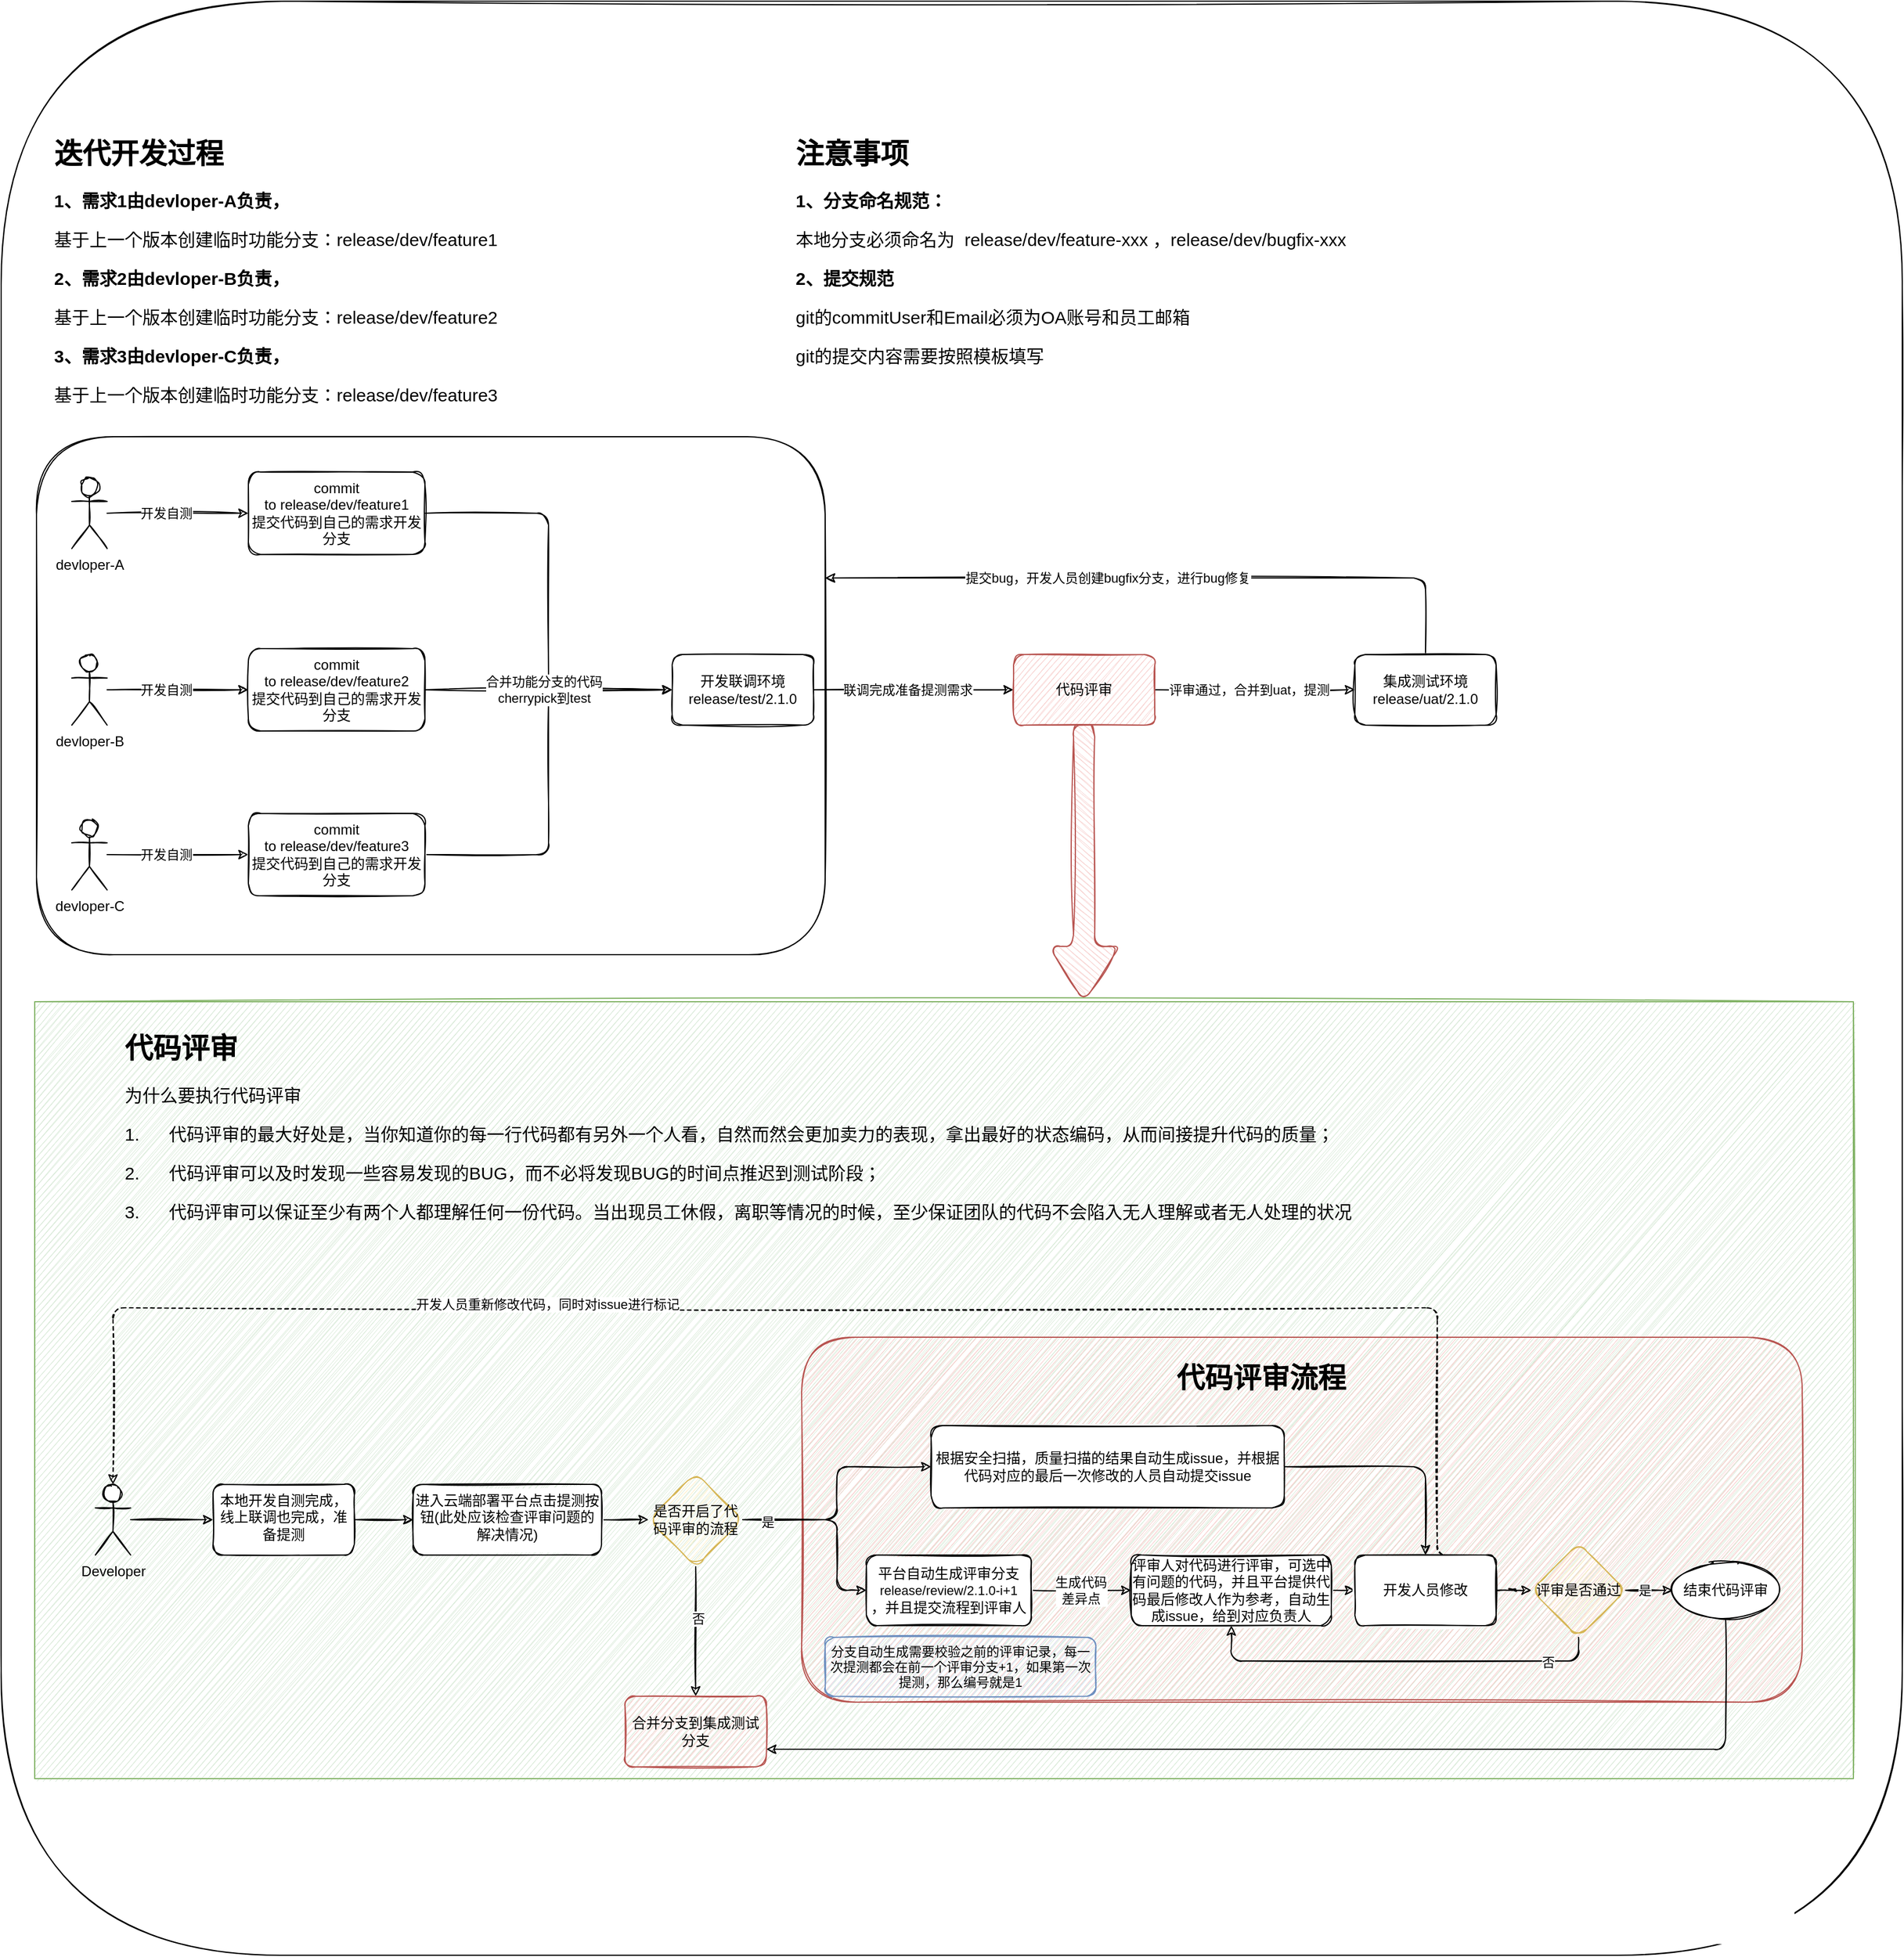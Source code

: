 <mxfile version="20.3.0" type="github" pages="2">
  <diagram id="R8IiflEz0d23TfFEJtmY" name="第 1 页">
    <mxGraphModel dx="2214" dy="1113" grid="1" gridSize="10" guides="1" tooltips="1" connect="1" arrows="1" fold="1" page="1" pageScale="1" pageWidth="827" pageHeight="1169" math="0" shadow="0">
      <root>
        <mxCell id="0" />
        <mxCell id="1" parent="0" />
        <mxCell id="WAr3PEvsFhnmKJyq8Ucf-85" value="" style="rounded=1;whiteSpace=wrap;html=1;sketch=1;hachureGap=4;fontFamily=Architects Daughter;fontSource=https%3A%2F%2Ffonts.googleapis.com%2Fcss%3Ffamily%3DArchitects%2BDaughter;fontSize=20;" vertex="1" parent="1">
          <mxGeometry y="330" width="1615" height="1660" as="geometry" />
        </mxCell>
        <mxCell id="WAr3PEvsFhnmKJyq8Ucf-88" value="" style="rounded=0;whiteSpace=wrap;html=1;sketch=1;hachureGap=4;fontFamily=Architects Daughter;fontSource=https%3A%2F%2Ffonts.googleapis.com%2Fcss%3Ffamily%3DArchitects%2BDaughter;fontSize=20;fillColor=#d5e8d4;strokeColor=#82b366;" vertex="1" parent="1">
          <mxGeometry x="28.5" y="1180" width="1545" height="660" as="geometry" />
        </mxCell>
        <mxCell id="WAr3PEvsFhnmKJyq8Ucf-60" value="" style="rounded=1;whiteSpace=wrap;html=1;fillColor=#f8cecc;strokeColor=#b85450;sketch=1;" vertex="1" parent="1">
          <mxGeometry x="680" y="1465" width="850" height="310" as="geometry" />
        </mxCell>
        <mxCell id="WAr3PEvsFhnmKJyq8Ucf-42" value="" style="rounded=1;whiteSpace=wrap;html=1;sketch=1;" vertex="1" parent="1">
          <mxGeometry x="30" y="700" width="670" height="440" as="geometry" />
        </mxCell>
        <mxCell id="WAr3PEvsFhnmKJyq8Ucf-18" value="" style="edgeStyle=orthogonalEdgeStyle;rounded=1;orthogonalLoop=1;jettySize=auto;html=1;sketch=1;" edge="1" parent="1" source="WAr3PEvsFhnmKJyq8Ucf-9" target="WAr3PEvsFhnmKJyq8Ucf-17">
          <mxGeometry relative="1" as="geometry" />
        </mxCell>
        <mxCell id="WAr3PEvsFhnmKJyq8Ucf-23" value="开发自测" style="edgeLabel;html=1;align=center;verticalAlign=middle;resizable=0;points=[];sketch=1;rounded=1;" vertex="1" connectable="0" parent="WAr3PEvsFhnmKJyq8Ucf-18">
          <mxGeometry x="-0.289" y="1" relative="1" as="geometry">
            <mxPoint x="7" y="1" as="offset" />
          </mxGeometry>
        </mxCell>
        <mxCell id="WAr3PEvsFhnmKJyq8Ucf-9" value="devloper-A" style="shape=umlActor;verticalLabelPosition=bottom;verticalAlign=top;html=1;outlineConnect=0;sketch=1;rounded=1;" vertex="1" parent="1">
          <mxGeometry x="60" y="735" width="30" height="60" as="geometry" />
        </mxCell>
        <mxCell id="WAr3PEvsFhnmKJyq8Ucf-20" value="" style="edgeStyle=orthogonalEdgeStyle;rounded=1;orthogonalLoop=1;jettySize=auto;html=1;sketch=1;" edge="1" parent="1" source="WAr3PEvsFhnmKJyq8Ucf-10" target="WAr3PEvsFhnmKJyq8Ucf-19">
          <mxGeometry relative="1" as="geometry" />
        </mxCell>
        <mxCell id="WAr3PEvsFhnmKJyq8Ucf-24" value="开发自测" style="edgeLabel;html=1;align=center;verticalAlign=middle;resizable=0;points=[];sketch=1;rounded=1;" vertex="1" connectable="0" parent="WAr3PEvsFhnmKJyq8Ucf-20">
          <mxGeometry x="-0.623" relative="1" as="geometry">
            <mxPoint x="27" as="offset" />
          </mxGeometry>
        </mxCell>
        <mxCell id="WAr3PEvsFhnmKJyq8Ucf-10" value="devloper-B" style="shape=umlActor;verticalLabelPosition=bottom;verticalAlign=top;html=1;outlineConnect=0;sketch=1;rounded=1;" vertex="1" parent="1">
          <mxGeometry x="60" y="885" width="30" height="60" as="geometry" />
        </mxCell>
        <mxCell id="WAr3PEvsFhnmKJyq8Ucf-22" value="" style="edgeStyle=orthogonalEdgeStyle;rounded=1;orthogonalLoop=1;jettySize=auto;html=1;sketch=1;" edge="1" parent="1" source="WAr3PEvsFhnmKJyq8Ucf-11" target="WAr3PEvsFhnmKJyq8Ucf-21">
          <mxGeometry relative="1" as="geometry" />
        </mxCell>
        <mxCell id="WAr3PEvsFhnmKJyq8Ucf-25" value="开发自测" style="edgeLabel;html=1;align=center;verticalAlign=middle;resizable=0;points=[];sketch=1;rounded=1;" vertex="1" connectable="0" parent="WAr3PEvsFhnmKJyq8Ucf-22">
          <mxGeometry x="-0.632" y="2" relative="1" as="geometry">
            <mxPoint x="28" y="2" as="offset" />
          </mxGeometry>
        </mxCell>
        <mxCell id="WAr3PEvsFhnmKJyq8Ucf-11" value="devloper-C" style="shape=umlActor;verticalLabelPosition=bottom;verticalAlign=top;html=1;outlineConnect=0;sketch=1;rounded=1;" vertex="1" parent="1">
          <mxGeometry x="60" y="1025" width="30" height="60" as="geometry" />
        </mxCell>
        <mxCell id="WAr3PEvsFhnmKJyq8Ucf-12" value="&lt;h1&gt;迭代开发过程&lt;/h1&gt;&lt;p style=&quot;font-size: 15px;&quot;&gt;&lt;b style=&quot;&quot;&gt;&lt;font style=&quot;font-size: 15px;&quot;&gt;1、需求1由devloper-A负责，&lt;/font&gt;&lt;/b&gt;&lt;/p&gt;&lt;p style=&quot;font-size: 15px;&quot;&gt;&lt;font style=&quot;font-size: 15px;&quot;&gt;基于上一个版本创建临时功能分支：release/dev/feature1&lt;/font&gt;&lt;/p&gt;&lt;p style=&quot;font-size: 15px;&quot;&gt;&lt;b&gt;&lt;font style=&quot;font-size: 15px;&quot;&gt;2、需求2由devloper-B负责，&lt;/font&gt;&lt;/b&gt;&lt;/p&gt;&lt;font style=&quot;font-size: 15px;&quot;&gt;基于上一个版本创建临时功能分支：release/dev/feature2&lt;/font&gt;&lt;p style=&quot;font-size: 15px;&quot;&gt;&lt;b&gt;&lt;font style=&quot;font-size: 15px;&quot;&gt;3、需求3由devloper-C负责，&lt;/font&gt;&lt;/b&gt;&lt;/p&gt;&lt;font style=&quot;font-size: 15px;&quot;&gt;基于上一个版本创建临时功能分支：release/dev/feature3&lt;/font&gt;" style="text;html=1;strokeColor=none;fillColor=none;spacing=5;spacingTop=-20;whiteSpace=wrap;overflow=hidden;rounded=1;sketch=1;" vertex="1" parent="1">
          <mxGeometry x="40" y="440" width="580" height="250" as="geometry" />
        </mxCell>
        <mxCell id="WAr3PEvsFhnmKJyq8Ucf-27" style="edgeStyle=orthogonalEdgeStyle;rounded=1;orthogonalLoop=1;jettySize=auto;html=1;exitX=1;exitY=0.5;exitDx=0;exitDy=0;entryX=0;entryY=0.5;entryDx=0;entryDy=0;sketch=1;" edge="1" parent="1" source="WAr3PEvsFhnmKJyq8Ucf-17" target="WAr3PEvsFhnmKJyq8Ucf-26">
          <mxGeometry relative="1" as="geometry" />
        </mxCell>
        <mxCell id="WAr3PEvsFhnmKJyq8Ucf-17" value="commit to&amp;nbsp;&lt;span style=&quot;text-align: left;&quot;&gt;release/dev/feature1&lt;/span&gt;&lt;br&gt;提交代码到自己的需求开发分支" style="whiteSpace=wrap;html=1;verticalAlign=top;sketch=1;rounded=1;" vertex="1" parent="1">
          <mxGeometry x="210" y="730" width="150" height="70" as="geometry" />
        </mxCell>
        <mxCell id="WAr3PEvsFhnmKJyq8Ucf-29" style="edgeStyle=orthogonalEdgeStyle;rounded=1;orthogonalLoop=1;jettySize=auto;html=1;exitX=1;exitY=0.5;exitDx=0;exitDy=0;entryX=0;entryY=0.5;entryDx=0;entryDy=0;sketch=1;" edge="1" parent="1" source="WAr3PEvsFhnmKJyq8Ucf-21" target="WAr3PEvsFhnmKJyq8Ucf-26">
          <mxGeometry relative="1" as="geometry" />
        </mxCell>
        <mxCell id="WAr3PEvsFhnmKJyq8Ucf-30" style="edgeStyle=orthogonalEdgeStyle;rounded=1;orthogonalLoop=1;jettySize=auto;html=1;exitX=1;exitY=0.5;exitDx=0;exitDy=0;entryX=0;entryY=0.5;entryDx=0;entryDy=0;sketch=1;" edge="1" parent="1" source="WAr3PEvsFhnmKJyq8Ucf-19" target="WAr3PEvsFhnmKJyq8Ucf-26">
          <mxGeometry relative="1" as="geometry" />
        </mxCell>
        <mxCell id="WAr3PEvsFhnmKJyq8Ucf-32" value="合并功能分支的代码&lt;br&gt;cherrypick到test" style="edgeLabel;html=1;align=center;verticalAlign=middle;resizable=0;points=[];sketch=1;rounded=1;" vertex="1" connectable="0" parent="WAr3PEvsFhnmKJyq8Ucf-30">
          <mxGeometry x="-0.244" y="2" relative="1" as="geometry">
            <mxPoint x="21" y="2" as="offset" />
          </mxGeometry>
        </mxCell>
        <mxCell id="WAr3PEvsFhnmKJyq8Ucf-19" value="commit to&amp;nbsp;&lt;span style=&quot;text-align: left;&quot;&gt;release/dev/feature2&lt;/span&gt;&lt;br&gt;提交代码到自己的需求开发分支" style="whiteSpace=wrap;html=1;verticalAlign=top;sketch=1;rounded=1;" vertex="1" parent="1">
          <mxGeometry x="210" y="880" width="150" height="70" as="geometry" />
        </mxCell>
        <mxCell id="WAr3PEvsFhnmKJyq8Ucf-21" value="commit to&amp;nbsp;&lt;span style=&quot;text-align: left;&quot;&gt;release/dev/feature3&lt;/span&gt;&lt;br&gt;提交代码到自己的需求开发分支" style="whiteSpace=wrap;html=1;verticalAlign=top;sketch=1;rounded=1;" vertex="1" parent="1">
          <mxGeometry x="210" y="1020" width="150" height="70" as="geometry" />
        </mxCell>
        <mxCell id="WAr3PEvsFhnmKJyq8Ucf-34" value="" style="edgeStyle=orthogonalEdgeStyle;rounded=1;orthogonalLoop=1;jettySize=auto;html=1;sketch=1;" edge="1" parent="1" source="WAr3PEvsFhnmKJyq8Ucf-26" target="WAr3PEvsFhnmKJyq8Ucf-33">
          <mxGeometry relative="1" as="geometry" />
        </mxCell>
        <mxCell id="WAr3PEvsFhnmKJyq8Ucf-35" value="联调完成准备提测需求" style="edgeLabel;html=1;align=center;verticalAlign=middle;resizable=0;points=[];sketch=1;rounded=1;" vertex="1" connectable="0" parent="WAr3PEvsFhnmKJyq8Ucf-34">
          <mxGeometry x="-0.264" relative="1" as="geometry">
            <mxPoint x="17" as="offset" />
          </mxGeometry>
        </mxCell>
        <mxCell id="WAr3PEvsFhnmKJyq8Ucf-26" value="开发联调环境&lt;br&gt;release/test/2.1.0" style="rounded=1;whiteSpace=wrap;html=1;sketch=1;" vertex="1" parent="1">
          <mxGeometry x="570" y="885" width="120" height="60" as="geometry" />
        </mxCell>
        <mxCell id="WAr3PEvsFhnmKJyq8Ucf-37" value="" style="edgeStyle=orthogonalEdgeStyle;rounded=1;orthogonalLoop=1;jettySize=auto;html=1;sketch=1;" edge="1" parent="1" source="WAr3PEvsFhnmKJyq8Ucf-33" target="WAr3PEvsFhnmKJyq8Ucf-36">
          <mxGeometry relative="1" as="geometry" />
        </mxCell>
        <mxCell id="WAr3PEvsFhnmKJyq8Ucf-38" value="评审通过，合并到uat，提测" style="edgeLabel;html=1;align=center;verticalAlign=middle;resizable=0;points=[];sketch=1;rounded=1;" vertex="1" connectable="0" parent="WAr3PEvsFhnmKJyq8Ucf-37">
          <mxGeometry x="-0.189" y="1" relative="1" as="geometry">
            <mxPoint x="11" y="1" as="offset" />
          </mxGeometry>
        </mxCell>
        <mxCell id="WAr3PEvsFhnmKJyq8Ucf-33" value="代码评审" style="rounded=1;whiteSpace=wrap;html=1;fillColor=#f8cecc;strokeColor=#b85450;sketch=1;" vertex="1" parent="1">
          <mxGeometry x="860" y="885" width="120" height="60" as="geometry" />
        </mxCell>
        <mxCell id="WAr3PEvsFhnmKJyq8Ucf-43" style="edgeStyle=orthogonalEdgeStyle;rounded=1;orthogonalLoop=1;jettySize=auto;html=1;exitX=0.5;exitY=0;exitDx=0;exitDy=0;sketch=1;" edge="1" parent="1" source="WAr3PEvsFhnmKJyq8Ucf-36">
          <mxGeometry relative="1" as="geometry">
            <mxPoint x="700" y="820" as="targetPoint" />
            <Array as="points">
              <mxPoint x="1210" y="820" />
            </Array>
          </mxGeometry>
        </mxCell>
        <mxCell id="WAr3PEvsFhnmKJyq8Ucf-44" value="提交bug，开发人员创建bugfix分支，进行bug修复" style="edgeLabel;html=1;align=center;verticalAlign=middle;resizable=0;points=[];sketch=1;rounded=1;" vertex="1" connectable="0" parent="WAr3PEvsFhnmKJyq8Ucf-43">
          <mxGeometry x="0.378" relative="1" as="geometry">
            <mxPoint x="61" as="offset" />
          </mxGeometry>
        </mxCell>
        <mxCell id="WAr3PEvsFhnmKJyq8Ucf-36" value="集成测试环境&lt;br&gt;release/uat/2.1.0" style="rounded=1;whiteSpace=wrap;html=1;sketch=1;" vertex="1" parent="1">
          <mxGeometry x="1150" y="885" width="120" height="60" as="geometry" />
        </mxCell>
        <mxCell id="WAr3PEvsFhnmKJyq8Ucf-39" value="&lt;h1&gt;代码评审&lt;/h1&gt;&lt;p style=&quot;font-size: 15px;&quot;&gt;&lt;font style=&quot;font-size: 15px;&quot;&gt;为什么要执行代码评审&lt;/font&gt;&lt;/p&gt;&lt;p style=&quot;font-size: 15px;&quot;&gt;&lt;font style=&quot;font-size: 15px;&quot;&gt;1.&amp;nbsp; &amp;nbsp; &amp;nbsp; 代码评审的最大好处是，当你知道你的每一行代码都有另外一个人看，自然而然会更加卖力的表现，拿出最好的状态编码，从而间接提升代码的质量；&lt;/font&gt;&lt;/p&gt;&lt;p style=&quot;font-size: 15px;&quot;&gt;&lt;font style=&quot;font-size: 15px;&quot;&gt;2.&amp;nbsp; &amp;nbsp; &amp;nbsp; 代码评审可以及时发现一些容易发现的BUG，而不必将发现BUG的时间点推迟到测试阶段；&lt;/font&gt;&lt;/p&gt;&lt;p style=&quot;font-size: 15px;&quot;&gt;&lt;font style=&quot;font-size: 15px;&quot;&gt;3.&amp;nbsp; &amp;nbsp; &amp;nbsp; 代码评审可以保证至少有两个人都理解任何一份代码。当出现员工休假，离职等情况的时候，至少保证团队的代码不会陷入无人理解或者无人处理的状况&lt;/font&gt;&lt;/p&gt;&lt;p&gt;&lt;br&gt;&lt;/p&gt;" style="text;html=1;strokeColor=none;fillColor=none;spacing=5;spacingTop=-20;whiteSpace=wrap;overflow=hidden;rounded=1;sketch=1;" vertex="1" parent="1">
          <mxGeometry x="100" y="1200" width="1300" height="190" as="geometry" />
        </mxCell>
        <mxCell id="WAr3PEvsFhnmKJyq8Ucf-40" value="&lt;h1&gt;注意事项&lt;/h1&gt;&lt;p style=&quot;font-size: 15px;&quot;&gt;&lt;b style=&quot;&quot;&gt;&lt;font style=&quot;font-size: 15px;&quot;&gt;1、分支命名规范：&lt;/font&gt;&lt;/b&gt;&lt;/p&gt;&lt;p style=&quot;font-size: 15px;&quot;&gt;&lt;font style=&quot;font-size: 15px;&quot;&gt;本地分支必须命名为&amp;nbsp; release/dev/feature-xxx ，release/dev/bugfix-xxx&lt;/font&gt;&lt;/p&gt;&lt;p style=&quot;font-size: 15px;&quot;&gt;&lt;b style=&quot;&quot;&gt;&lt;font style=&quot;font-size: 15px;&quot;&gt;2、提交规范&lt;/font&gt;&lt;/b&gt;&lt;/p&gt;&lt;p style=&quot;font-size: 15px;&quot;&gt;&lt;font style=&quot;font-size: 15px;&quot;&gt;git的commitUser和Email必须为OA账号和员工邮箱&lt;br style=&quot;&quot;&gt;&lt;/font&gt;&lt;/p&gt;&lt;p style=&quot;font-size: 15px;&quot;&gt;&lt;font style=&quot;font-size: 15px;&quot;&gt;git的提交内容需要按照模板填写&lt;/font&gt;&lt;/p&gt;" style="text;html=1;strokeColor=none;fillColor=none;spacing=5;spacingTop=-20;whiteSpace=wrap;overflow=hidden;rounded=1;sketch=1;" vertex="1" parent="1">
          <mxGeometry x="670" y="440" width="500" height="230" as="geometry" />
        </mxCell>
        <mxCell id="WAr3PEvsFhnmKJyq8Ucf-47" value="" style="edgeStyle=orthogonalEdgeStyle;rounded=1;orthogonalLoop=1;jettySize=auto;html=1;sketch=1;" edge="1" parent="1" source="WAr3PEvsFhnmKJyq8Ucf-45" target="WAr3PEvsFhnmKJyq8Ucf-46">
          <mxGeometry relative="1" as="geometry" />
        </mxCell>
        <mxCell id="WAr3PEvsFhnmKJyq8Ucf-45" value="Developer" style="shape=umlActor;verticalLabelPosition=bottom;verticalAlign=top;html=1;outlineConnect=0;sketch=1;rounded=1;" vertex="1" parent="1">
          <mxGeometry x="80" y="1590" width="30" height="60" as="geometry" />
        </mxCell>
        <mxCell id="WAr3PEvsFhnmKJyq8Ucf-49" value="" style="edgeStyle=orthogonalEdgeStyle;rounded=1;orthogonalLoop=1;jettySize=auto;html=1;sketch=1;" edge="1" parent="1" source="WAr3PEvsFhnmKJyq8Ucf-46" target="WAr3PEvsFhnmKJyq8Ucf-48">
          <mxGeometry relative="1" as="geometry" />
        </mxCell>
        <mxCell id="WAr3PEvsFhnmKJyq8Ucf-46" value="本地开发自测完成，线上联调也完成，准备提测" style="whiteSpace=wrap;html=1;verticalAlign=top;sketch=1;rounded=1;" vertex="1" parent="1">
          <mxGeometry x="180" y="1590" width="120" height="60" as="geometry" />
        </mxCell>
        <mxCell id="WAr3PEvsFhnmKJyq8Ucf-51" value="" style="edgeStyle=orthogonalEdgeStyle;rounded=1;orthogonalLoop=1;jettySize=auto;html=1;sketch=1;" edge="1" parent="1" source="WAr3PEvsFhnmKJyq8Ucf-48" target="WAr3PEvsFhnmKJyq8Ucf-50">
          <mxGeometry relative="1" as="geometry" />
        </mxCell>
        <mxCell id="WAr3PEvsFhnmKJyq8Ucf-48" value="进入云端部署平台点击提测按钮(此处应该检查评审问题的解决情况)" style="whiteSpace=wrap;html=1;verticalAlign=top;sketch=1;rounded=1;" vertex="1" parent="1">
          <mxGeometry x="350" y="1590" width="160" height="60" as="geometry" />
        </mxCell>
        <mxCell id="WAr3PEvsFhnmKJyq8Ucf-53" value="" style="edgeStyle=orthogonalEdgeStyle;rounded=1;orthogonalLoop=1;jettySize=auto;html=1;sketch=1;" edge="1" parent="1" source="WAr3PEvsFhnmKJyq8Ucf-50" target="WAr3PEvsFhnmKJyq8Ucf-52">
          <mxGeometry relative="1" as="geometry">
            <Array as="points">
              <mxPoint x="710" y="1620" />
              <mxPoint x="710" y="1680" />
            </Array>
          </mxGeometry>
        </mxCell>
        <mxCell id="WAr3PEvsFhnmKJyq8Ucf-58" value="" style="edgeStyle=orthogonalEdgeStyle;rounded=1;orthogonalLoop=1;jettySize=auto;html=1;sketch=1;" edge="1" parent="1" source="WAr3PEvsFhnmKJyq8Ucf-50" target="WAr3PEvsFhnmKJyq8Ucf-57">
          <mxGeometry relative="1" as="geometry">
            <Array as="points">
              <mxPoint x="710" y="1620" />
              <mxPoint x="710" y="1575" />
            </Array>
          </mxGeometry>
        </mxCell>
        <mxCell id="WAr3PEvsFhnmKJyq8Ucf-76" value="是" style="edgeLabel;html=1;align=center;verticalAlign=middle;resizable=0;points=[];sketch=1;rounded=1;" vertex="1" connectable="0" parent="WAr3PEvsFhnmKJyq8Ucf-58">
          <mxGeometry x="-0.801" y="-2" relative="1" as="geometry">
            <mxPoint as="offset" />
          </mxGeometry>
        </mxCell>
        <mxCell id="WAr3PEvsFhnmKJyq8Ucf-74" value="" style="edgeStyle=orthogonalEdgeStyle;rounded=1;orthogonalLoop=1;jettySize=auto;html=1;sketch=1;" edge="1" parent="1" source="WAr3PEvsFhnmKJyq8Ucf-50" target="WAr3PEvsFhnmKJyq8Ucf-73">
          <mxGeometry relative="1" as="geometry" />
        </mxCell>
        <mxCell id="WAr3PEvsFhnmKJyq8Ucf-75" value="否" style="edgeLabel;html=1;align=center;verticalAlign=middle;resizable=0;points=[];sketch=1;rounded=1;" vertex="1" connectable="0" parent="WAr3PEvsFhnmKJyq8Ucf-74">
          <mxGeometry x="-0.2" y="2" relative="1" as="geometry">
            <mxPoint as="offset" />
          </mxGeometry>
        </mxCell>
        <mxCell id="WAr3PEvsFhnmKJyq8Ucf-50" value="是否开启了代码评审的流程" style="rhombus;whiteSpace=wrap;html=1;verticalAlign=middle;fillColor=#fff2cc;strokeColor=#d6b656;sketch=1;rounded=1;" vertex="1" parent="1">
          <mxGeometry x="550" y="1580" width="80" height="80" as="geometry" />
        </mxCell>
        <mxCell id="WAr3PEvsFhnmKJyq8Ucf-55" value="" style="edgeStyle=orthogonalEdgeStyle;rounded=1;orthogonalLoop=1;jettySize=auto;html=1;sketch=1;" edge="1" parent="1" source="WAr3PEvsFhnmKJyq8Ucf-52" target="WAr3PEvsFhnmKJyq8Ucf-54">
          <mxGeometry relative="1" as="geometry" />
        </mxCell>
        <mxCell id="WAr3PEvsFhnmKJyq8Ucf-84" value="生成代码&lt;br&gt;差异点" style="edgeLabel;html=1;align=center;verticalAlign=middle;resizable=0;points=[];fontSize=11;sketch=1;rounded=1;" vertex="1" connectable="0" parent="WAr3PEvsFhnmKJyq8Ucf-55">
          <mxGeometry x="-0.268" y="-1" relative="1" as="geometry">
            <mxPoint x="11" y="-1" as="offset" />
          </mxGeometry>
        </mxCell>
        <mxCell id="WAr3PEvsFhnmKJyq8Ucf-52" value="平台自动生成评审分支&lt;span style=&quot;font-size: 11px; background-color: rgb(255, 255, 255);&quot;&gt;release/review/2.1.0-i+1&lt;/span&gt;&lt;br&gt;，并且提交流程到评审人" style="whiteSpace=wrap;html=1;sketch=1;rounded=1;" vertex="1" parent="1">
          <mxGeometry x="735" y="1650" width="140" height="60" as="geometry" />
        </mxCell>
        <mxCell id="WAr3PEvsFhnmKJyq8Ucf-66" style="edgeStyle=orthogonalEdgeStyle;rounded=1;orthogonalLoop=1;jettySize=auto;html=1;exitX=1;exitY=0.5;exitDx=0;exitDy=0;entryX=0;entryY=0.5;entryDx=0;entryDy=0;sketch=1;" edge="1" parent="1" source="WAr3PEvsFhnmKJyq8Ucf-54" target="WAr3PEvsFhnmKJyq8Ucf-59">
          <mxGeometry relative="1" as="geometry" />
        </mxCell>
        <mxCell id="WAr3PEvsFhnmKJyq8Ucf-54" value="评审人对代码进行评审，可选中有问题的代码，并且平台提供代码最后修改人作为参考，自动生成issue，给到对应负责人" style="whiteSpace=wrap;html=1;sketch=1;rounded=1;" vertex="1" parent="1">
          <mxGeometry x="960" y="1650" width="170" height="60" as="geometry" />
        </mxCell>
        <mxCell id="WAr3PEvsFhnmKJyq8Ucf-68" style="edgeStyle=orthogonalEdgeStyle;rounded=1;orthogonalLoop=1;jettySize=auto;html=1;exitX=1;exitY=0.5;exitDx=0;exitDy=0;entryX=0.5;entryY=0;entryDx=0;entryDy=0;sketch=1;" edge="1" parent="1" source="WAr3PEvsFhnmKJyq8Ucf-57" target="WAr3PEvsFhnmKJyq8Ucf-59">
          <mxGeometry relative="1" as="geometry" />
        </mxCell>
        <mxCell id="WAr3PEvsFhnmKJyq8Ucf-57" value="根据安全扫描，质量扫描的结果自动生成issue，并根据代码对应的最后一次修改的人员自动提交issue" style="whiteSpace=wrap;html=1;sketch=1;rounded=1;" vertex="1" parent="1">
          <mxGeometry x="790" y="1540" width="300" height="70" as="geometry" />
        </mxCell>
        <mxCell id="WAr3PEvsFhnmKJyq8Ucf-64" value="" style="edgeStyle=orthogonalEdgeStyle;rounded=1;orthogonalLoop=1;jettySize=auto;html=1;sketch=1;" edge="1" parent="1" source="WAr3PEvsFhnmKJyq8Ucf-59" target="WAr3PEvsFhnmKJyq8Ucf-63">
          <mxGeometry relative="1" as="geometry" />
        </mxCell>
        <mxCell id="WAr3PEvsFhnmKJyq8Ucf-79" style="edgeStyle=orthogonalEdgeStyle;rounded=1;orthogonalLoop=1;jettySize=auto;html=1;exitX=0.75;exitY=0;exitDx=0;exitDy=0;entryX=0.5;entryY=0;entryDx=0;entryDy=0;entryPerimeter=0;dashed=1;sketch=1;" edge="1" parent="1" source="WAr3PEvsFhnmKJyq8Ucf-59" target="WAr3PEvsFhnmKJyq8Ucf-45">
          <mxGeometry relative="1" as="geometry">
            <Array as="points">
              <mxPoint x="1220" y="1440" />
              <mxPoint x="95" y="1440" />
            </Array>
          </mxGeometry>
        </mxCell>
        <mxCell id="WAr3PEvsFhnmKJyq8Ucf-80" value="开发人员重新修改代码，同时对issue进行标记" style="edgeLabel;html=1;align=center;verticalAlign=middle;resizable=0;points=[];sketch=1;rounded=1;" vertex="1" connectable="0" parent="WAr3PEvsFhnmKJyq8Ucf-79">
          <mxGeometry x="0.311" y="-3" relative="1" as="geometry">
            <mxPoint as="offset" />
          </mxGeometry>
        </mxCell>
        <mxCell id="WAr3PEvsFhnmKJyq8Ucf-59" value="开发人员修改" style="rounded=1;whiteSpace=wrap;html=1;sketch=1;" vertex="1" parent="1">
          <mxGeometry x="1150" y="1650" width="120" height="60" as="geometry" />
        </mxCell>
        <mxCell id="WAr3PEvsFhnmKJyq8Ucf-61" value="代码评审流程" style="text;strokeColor=none;fillColor=none;html=1;fontSize=24;fontStyle=1;verticalAlign=middle;align=center;sketch=1;rounded=1;" vertex="1" parent="1">
          <mxGeometry x="1020" y="1480" width="100" height="40" as="geometry" />
        </mxCell>
        <mxCell id="WAr3PEvsFhnmKJyq8Ucf-67" style="edgeStyle=orthogonalEdgeStyle;rounded=1;orthogonalLoop=1;jettySize=auto;html=1;exitX=0.5;exitY=1;exitDx=0;exitDy=0;entryX=0.5;entryY=1;entryDx=0;entryDy=0;sketch=1;" edge="1" parent="1" source="WAr3PEvsFhnmKJyq8Ucf-63" target="WAr3PEvsFhnmKJyq8Ucf-54">
          <mxGeometry relative="1" as="geometry" />
        </mxCell>
        <mxCell id="WAr3PEvsFhnmKJyq8Ucf-72" value="否" style="edgeLabel;html=1;align=center;verticalAlign=middle;resizable=0;points=[];sketch=1;rounded=1;" vertex="1" connectable="0" parent="WAr3PEvsFhnmKJyq8Ucf-67">
          <mxGeometry x="-0.293" y="1" relative="1" as="geometry">
            <mxPoint x="76" as="offset" />
          </mxGeometry>
        </mxCell>
        <mxCell id="WAr3PEvsFhnmKJyq8Ucf-70" value="" style="edgeStyle=orthogonalEdgeStyle;rounded=1;orthogonalLoop=1;jettySize=auto;html=1;sketch=1;" edge="1" parent="1" source="WAr3PEvsFhnmKJyq8Ucf-63" target="WAr3PEvsFhnmKJyq8Ucf-69">
          <mxGeometry relative="1" as="geometry" />
        </mxCell>
        <mxCell id="WAr3PEvsFhnmKJyq8Ucf-71" value="是" style="edgeLabel;html=1;align=center;verticalAlign=middle;resizable=0;points=[];sketch=1;rounded=1;" vertex="1" connectable="0" parent="WAr3PEvsFhnmKJyq8Ucf-70">
          <mxGeometry x="-0.219" relative="1" as="geometry">
            <mxPoint as="offset" />
          </mxGeometry>
        </mxCell>
        <mxCell id="WAr3PEvsFhnmKJyq8Ucf-63" value="评审是否通过" style="rhombus;whiteSpace=wrap;html=1;rounded=1;fillColor=#fff2cc;strokeColor=#d6b656;sketch=1;" vertex="1" parent="1">
          <mxGeometry x="1300" y="1640" width="80" height="80" as="geometry" />
        </mxCell>
        <mxCell id="WAr3PEvsFhnmKJyq8Ucf-77" style="edgeStyle=orthogonalEdgeStyle;rounded=1;orthogonalLoop=1;jettySize=auto;html=1;exitX=0.5;exitY=1;exitDx=0;exitDy=0;entryX=1;entryY=0.75;entryDx=0;entryDy=0;sketch=1;" edge="1" parent="1" source="WAr3PEvsFhnmKJyq8Ucf-69" target="WAr3PEvsFhnmKJyq8Ucf-73">
          <mxGeometry relative="1" as="geometry" />
        </mxCell>
        <mxCell id="WAr3PEvsFhnmKJyq8Ucf-69" value="结束代码评审" style="ellipse;whiteSpace=wrap;html=1;rounded=1;sketch=1;" vertex="1" parent="1">
          <mxGeometry x="1420" y="1655" width="90" height="50" as="geometry" />
        </mxCell>
        <mxCell id="WAr3PEvsFhnmKJyq8Ucf-73" value="合并分支到集成测试分支" style="whiteSpace=wrap;html=1;fillColor=#f8cecc;strokeColor=#b85450;sketch=1;rounded=1;" vertex="1" parent="1">
          <mxGeometry x="530" y="1770" width="120" height="60" as="geometry" />
        </mxCell>
        <mxCell id="WAr3PEvsFhnmKJyq8Ucf-83" value="&lt;font style=&quot;font-size: 11px;&quot;&gt;分支自动生成需要校验之前的评审记录，每一次提测都会在前一个评审分支+1，如果第一次提测，那么编号就是1&lt;/font&gt;" style="text;html=1;strokeColor=#6c8ebf;fillColor=#dae8fc;align=center;verticalAlign=middle;whiteSpace=wrap;rounded=1;fontSize=10;sketch=1;" vertex="1" parent="1">
          <mxGeometry x="700" y="1720" width="230" height="50" as="geometry" />
        </mxCell>
        <mxCell id="WAr3PEvsFhnmKJyq8Ucf-90" value="" style="shape=singleArrow;direction=south;whiteSpace=wrap;html=1;rounded=1;sketch=1;hachureGap=4;fontFamily=Architects Daughter;fontSource=https%3A%2F%2Ffonts.googleapis.com%2Fcss%3Ffamily%3DArchitects%2BDaughter;fontSize=20;fillColor=#f8cecc;strokeColor=#b85450;" vertex="1" parent="1">
          <mxGeometry x="890" y="945" width="60" height="235" as="geometry" />
        </mxCell>
      </root>
    </mxGraphModel>
  </diagram>
  <diagram id="zkrPROs4geH7yY_SC1nZ" name="第 2 页">
    <mxGraphModel dx="1550" dy="779" grid="1" gridSize="10" guides="1" tooltips="1" connect="1" arrows="1" fold="1" page="1" pageScale="1" pageWidth="827" pageHeight="1169" math="0" shadow="0">
      <root>
        <mxCell id="0" />
        <mxCell id="1" parent="0" />
        <mxCell id="7BQ4i3D5WVs4PGAga1ld-1" value="环境隔离怎么做" style="text;strokeColor=none;fillColor=none;html=1;fontSize=24;fontStyle=1;verticalAlign=middle;align=center;rounded=1;sketch=1;hachureGap=4;fontFamily=Architects Daughter;fontSource=https%3A%2F%2Ffonts.googleapis.com%2Fcss%3Ffamily%3DArchitects%2BDaughter;" vertex="1" parent="1">
          <mxGeometry x="240" y="30" width="260" height="30" as="geometry" />
        </mxCell>
        <mxCell id="7BQ4i3D5WVs4PGAga1ld-2" value="&lt;ul&gt;&lt;li&gt;开发环境&lt;/li&gt;&lt;li&gt;联调环境&lt;/li&gt;&lt;li&gt;测试环境&lt;/li&gt;&lt;li&gt;预发布环境&lt;/li&gt;&lt;li&gt;正式环境&lt;/li&gt;&lt;/ul&gt;" style="text;strokeColor=none;fillColor=none;html=1;whiteSpace=wrap;verticalAlign=middle;overflow=hidden;rounded=1;sketch=1;hachureGap=4;fontFamily=Architects Daughter;fontSource=https%3A%2F%2Ffonts.googleapis.com%2Fcss%3Ffamily%3DArchitects%2BDaughter;fontSize=15;" vertex="1" parent="1">
          <mxGeometry x="150" y="120" width="220" height="120" as="geometry" />
        </mxCell>
        <mxCell id="7BQ4i3D5WVs4PGAga1ld-3" value="项目开发过程中需要解决的问题：&lt;br&gt;希望在提测的过程中只提交当前需求相关的代码&lt;br&gt;&lt;br&gt;&lt;div&gt;1、迭代管理中需求管理提供需求id&lt;/div&gt;&lt;div&gt;2、开发需求的时候需求分支名称需要以需求ID为后缀结尾&lt;/div&gt;&lt;div&gt;3、在代码合并联调环境的时候需要选择需求分支，可多选（可进行分组管理）&lt;/div&gt;&lt;div&gt;4、联调完成之后进行提测，提测的时候选择需求，并且检查当前联调环境上面的需求分支是否匹配&lt;/div&gt;&lt;br&gt;后台在提测开始前（提前规避冲突）和提测成功后检查开发分支和uat分支是否存在冲突，如果有冲突则提醒开发人员需要协商解决冲突" style="text;html=1;strokeColor=none;fillColor=none;align=left;verticalAlign=top;whiteSpace=wrap;rounded=0;sketch=1;hachureGap=4;fontFamily=Architects Daughter;fontSource=https%3A%2F%2Ffonts.googleapis.com%2Fcss%3Ffamily%3DArchitects%2BDaughter;fontSize=15;" vertex="1" parent="1">
          <mxGeometry x="54" y="250" width="736" height="210" as="geometry" />
        </mxCell>
      </root>
    </mxGraphModel>
  </diagram>
</mxfile>
